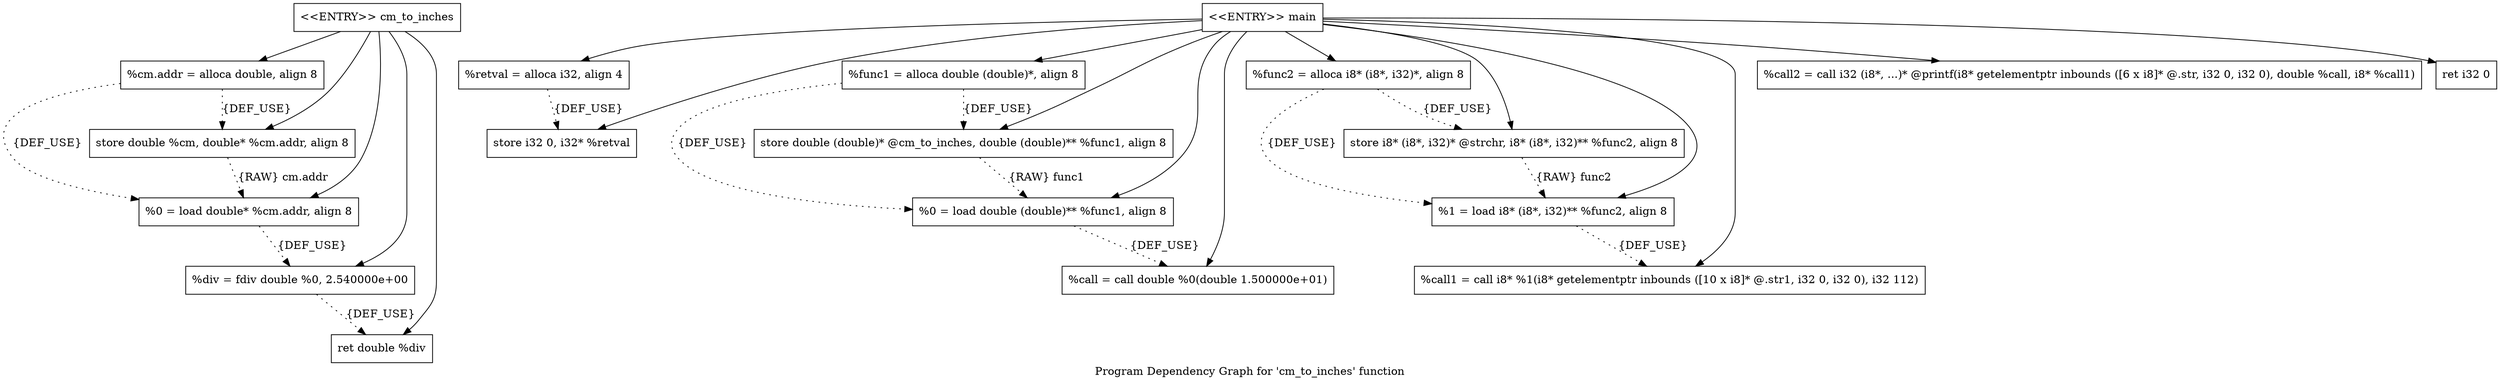 digraph "Program Dependency Graph for 'cm_to_inches' function" {
	label="Program Dependency Graph for 'cm_to_inches' function";

	Node0x36d1d40 [shape=record,label="{  %cm.addr = alloca double, align 8}"];
	Node0x36d1d40 -> Node0x36d1db0[style=dotted,label = "{DEF_USE}" ];
	Node0x36d1d40 -> Node0x36d1e20[style=dotted,label = "{DEF_USE}" ];
	Node0x36d1db0 [shape=record,label="{  store double %cm, double* %cm.addr, align 8}"];
	Node0x36d1db0 -> Node0x36d1e20[style=dotted,label = "{RAW} cm.addr"];
	Node0x36d1e20 [shape=record,label="{  %0 = load double* %cm.addr, align 8}"];
	Node0x36d1e20 -> Node0x36d1ef0[style=dotted,label = "{DEF_USE}" ];
	Node0x36d1ef0 [shape=record,label="{  %div = fdiv double %0, 2.540000e+00}"];
	Node0x36d1ef0 -> Node0x36d1f60[style=dotted,label = "{DEF_USE}" ];
	Node0x36d1f60 [shape=record,label="{  ret double %div}"];
	Node0x36d1e90 [shape=record,label="{\<\<ENTRY\>\> cm_to_inches}"];
	Node0x36d1e90 -> Node0x36d1d40;
	Node0x36d1e90 -> Node0x36d1db0;
	Node0x36d1e90 -> Node0x36d1e20;
	Node0x36d1e90 -> Node0x36d1ef0;
	Node0x36d1e90 -> Node0x36d1f60;
	Node0x36d4820 [shape=record,label="{  %retval = alloca i32, align 4}"];
	Node0x36d4820 -> Node0x36d4890[style=dotted,label = "{DEF_USE}" ];
	Node0x36d4890 [shape=record,label="{  store i32 0, i32* %retval}"];
	Node0x36d4900 [shape=record,label="{  %func1 = alloca double (double)*, align 8}"];
	Node0x36d4900 -> Node0x36d4a00[style=dotted,label = "{DEF_USE}" ];
	Node0x36d4900 -> Node0x36d4a70[style=dotted,label = "{DEF_USE}" ];
	Node0x36d4a00 [shape=record,label="{  store double (double)* @cm_to_inches, double (double)** %func1, align 8}"];
	Node0x36d4a00 -> Node0x36d4a70[style=dotted,label = "{RAW} func1"];
	Node0x36d4a70 [shape=record,label="{  %0 = load double (double)** %func1, align 8}"];
	Node0x36d4a70 -> Node0x36d4c90[style=dotted,label = "{DEF_USE}" ];
	Node0x36d4b10 [shape=record,label="{  %func2 = alloca i8* (i8*, i32)*, align 8}"];
	Node0x36d4b10 -> Node0x36d4b80[style=dotted,label = "{DEF_USE}" ];
	Node0x36d4b10 -> Node0x36d4bf0[style=dotted,label = "{DEF_USE}" ];
	Node0x36d4b80 [shape=record,label="{  store i8* (i8*, i32)* @strchr, i8* (i8*, i32)** %func2, align 8}"];
	Node0x36d4b80 -> Node0x36d4bf0[style=dotted,label = "{RAW} func2"];
	Node0x36d4bf0 [shape=record,label="{  %1 = load i8* (i8*, i32)** %func2, align 8}"];
	Node0x36d4bf0 -> Node0x36d1b90[style=dotted,label = "{DEF_USE}" ];
	Node0x36d4c90 [shape=record,label="{  %call = call double %0(double 1.500000e+01)}"];
	Node0x36d1b90 [shape=record,label="{  %call1 = call i8* %1(i8* getelementptr inbounds ([10 x i8]* @.str1, i32 0, i32 0), i32 112)}"];
	Node0x36d17c0 [shape=record,label="{\<\<ENTRY\>\> main}"];
	Node0x36d17c0 -> Node0x36d4820;
	Node0x36d17c0 -> Node0x36d4900;
	Node0x36d17c0 -> Node0x36d4b10;
	Node0x36d17c0 -> Node0x36d4890;
	Node0x36d17c0 -> Node0x36d4a00;
	Node0x36d17c0 -> Node0x36d4b80;
	Node0x36d17c0 -> Node0x36d4a70;
	Node0x36d17c0 -> Node0x36d4c90;
	Node0x36d17c0 -> Node0x36d4bf0;
	Node0x36d17c0 -> Node0x36d1b90;
	Node0x36d17c0 -> Node0x36d4970;
	Node0x36d17c0 -> Node0x36d4e50;
	Node0x36d4970 [shape=record,label="{  %call2 = call i32 (i8*, ...)* @printf(i8* getelementptr inbounds ([6 x i8]* @.str, i32 0, i32 0), double %call, i8* %call1)}"];
	Node0x36d4e50 [shape=record,label="{  ret i32 0}"];
}
